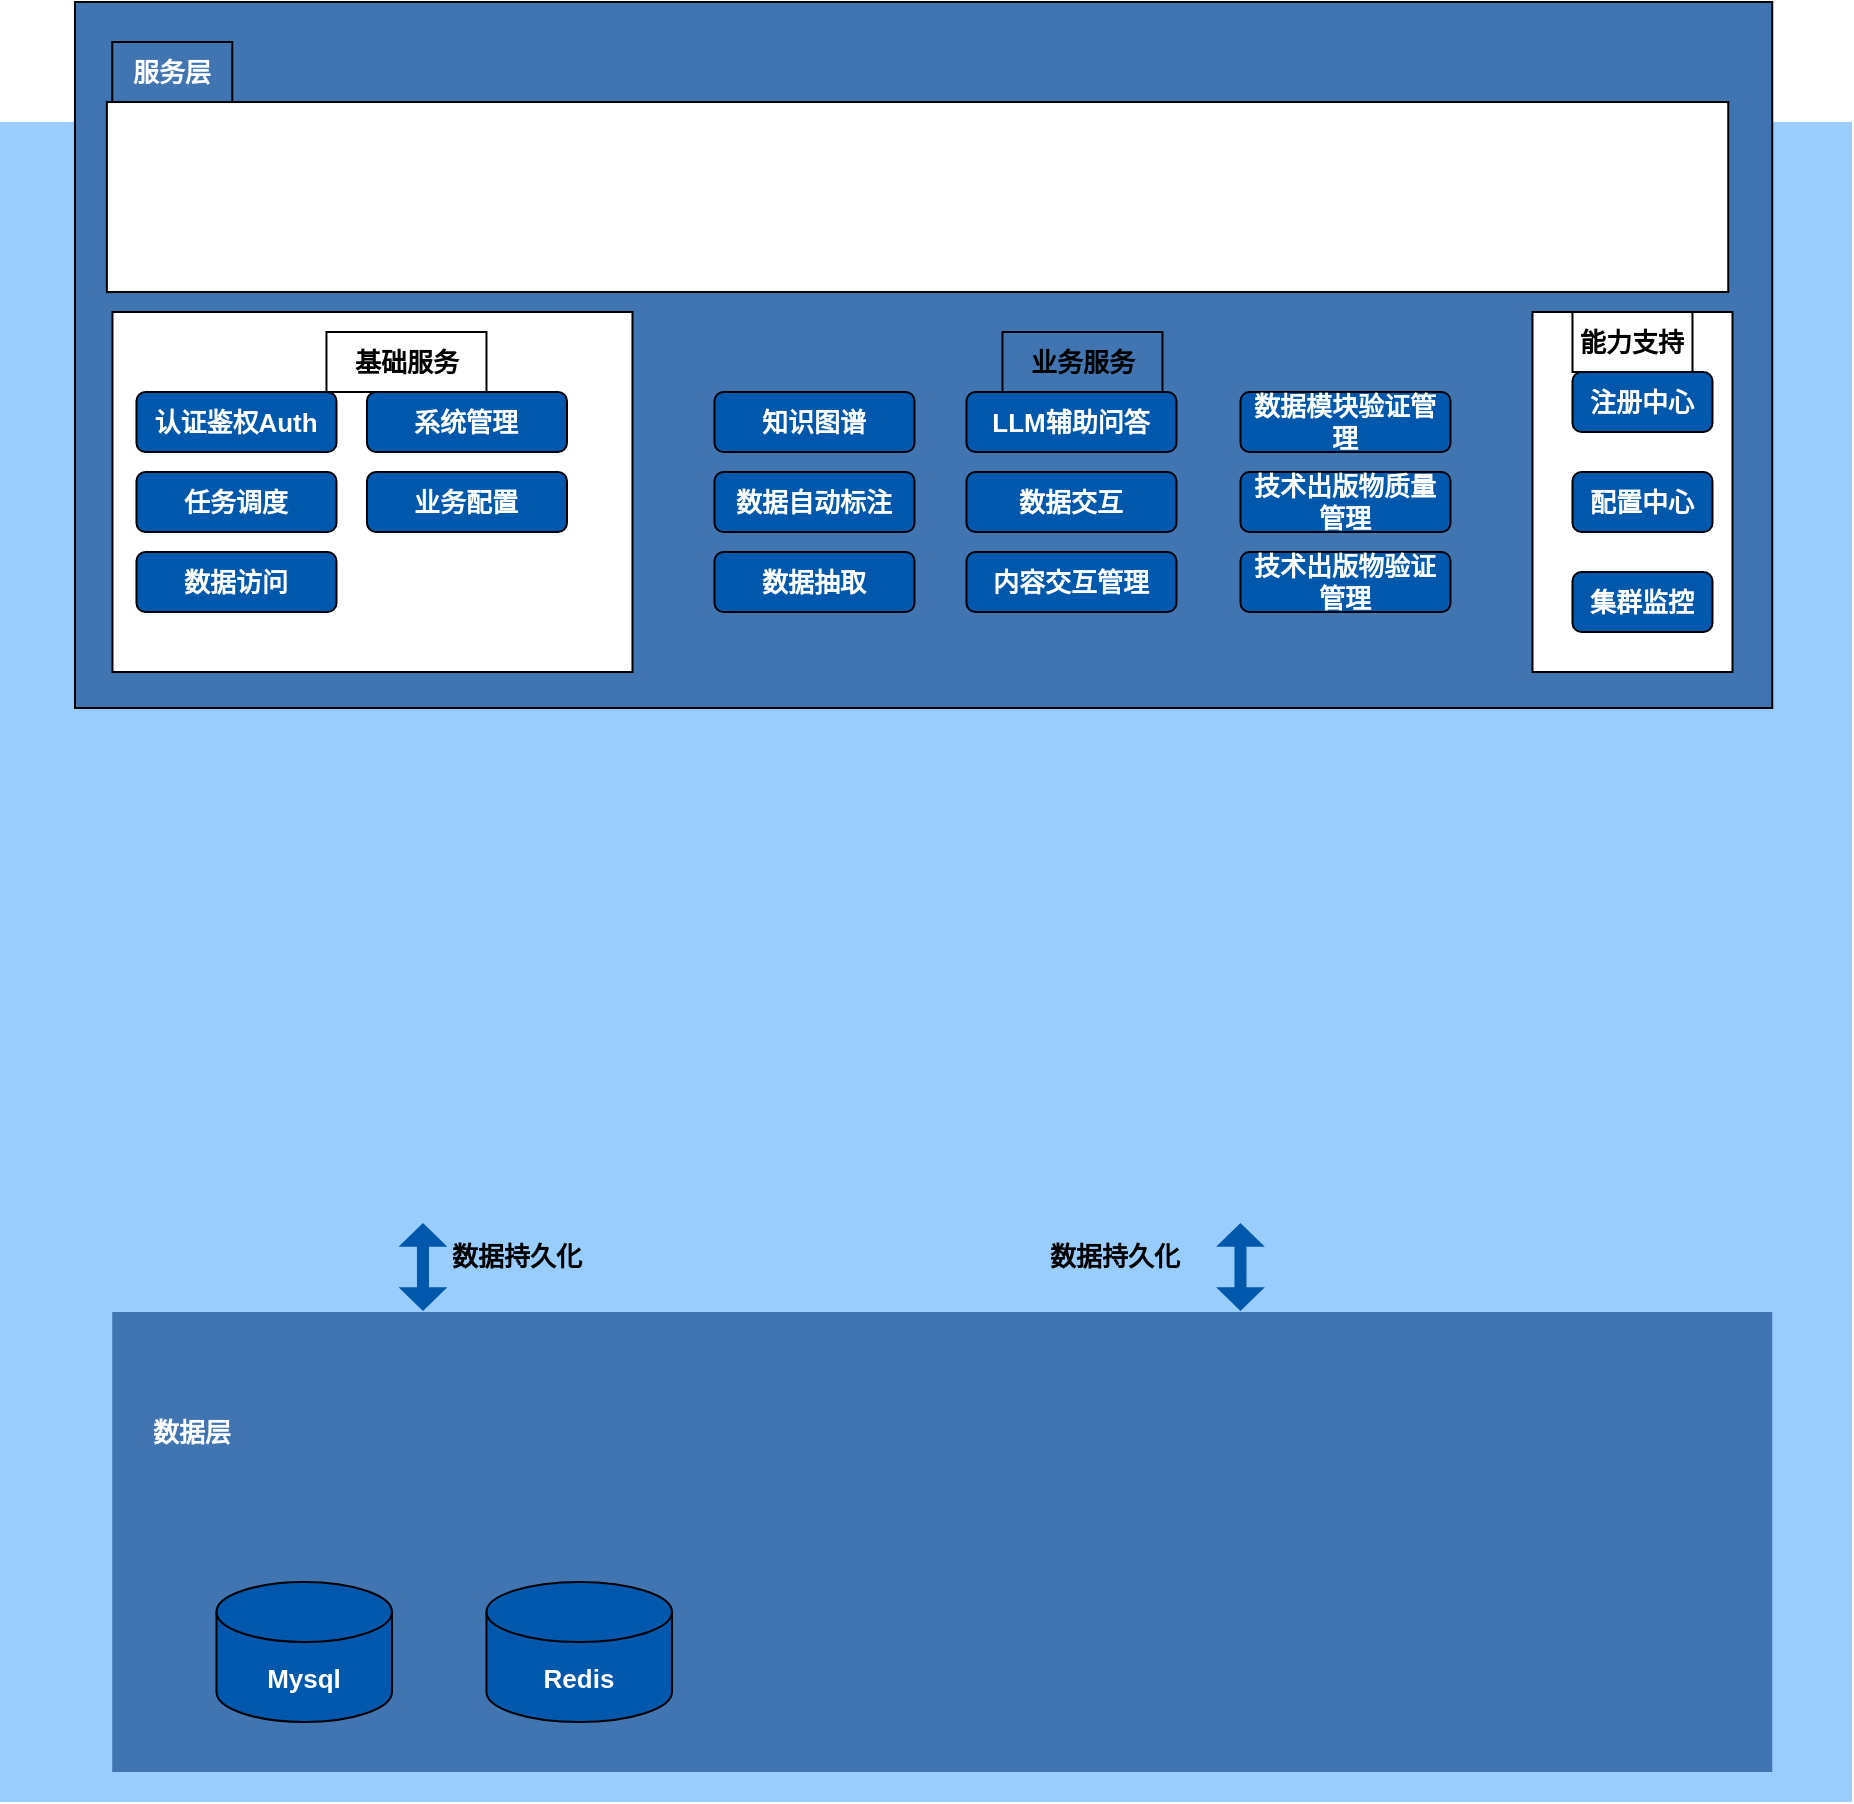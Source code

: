 <mxfile version="24.9.1">
  <diagram name="第 1 页" id="2rpAhfNdgSVbj2Yl61if">
    <mxGraphModel dx="1400" dy="1923" grid="1" gridSize="10" guides="1" tooltips="1" connect="1" arrows="1" fold="1" page="1" pageScale="1" pageWidth="827" pageHeight="1169" math="0" shadow="0">
      <root>
        <mxCell id="0" />
        <mxCell id="1" parent="0" />
        <mxCell id="RlNbZg7kIgTh7L_psRPj-1" value="" style="rounded=0;whiteSpace=wrap;html=1;fillColor=#99CCFF;strokeColor=none;" vertex="1" parent="1">
          <mxGeometry x="44" y="-50" width="926" height="840" as="geometry" />
        </mxCell>
        <mxCell id="RlNbZg7kIgTh7L_psRPj-2" value="" style="rounded=0;whiteSpace=wrap;html=1;fillColor=#4175B1;strokeColor=none;" vertex="1" parent="1">
          <mxGeometry x="100.12" y="545" width="830" height="230" as="geometry" />
        </mxCell>
        <mxCell id="RlNbZg7kIgTh7L_psRPj-4" value="数据层" style="text;html=1;align=center;verticalAlign=middle;whiteSpace=wrap;rounded=0;fontStyle=1;fontSize=13;strokeColor=none;fontColor=#FFFFFF;" vertex="1" parent="1">
          <mxGeometry x="110.12" y="590" width="60" height="30" as="geometry" />
        </mxCell>
        <mxCell id="RlNbZg7kIgTh7L_psRPj-5" value="Mysql" style="shape=cylinder3;whiteSpace=wrap;html=1;boundedLbl=1;backgroundOutline=1;size=15;fontStyle=1;fontSize=13;strokeColor=default;fillColor=#0058AC;fontColor=#FFFFFF;" vertex="1" parent="1">
          <mxGeometry x="152.24" y="680" width="87.76" height="70" as="geometry" />
        </mxCell>
        <mxCell id="RlNbZg7kIgTh7L_psRPj-30" value="" style="rounded=0;whiteSpace=wrap;html=1;fillColor=#4175B1;strokeColor=default;" vertex="1" parent="1">
          <mxGeometry x="81.49" y="-110" width="848.63" height="353" as="geometry" />
        </mxCell>
        <mxCell id="RlNbZg7kIgTh7L_psRPj-31" value="" style="rounded=0;whiteSpace=wrap;html=1;fontStyle=1;fontSize=13;fillColor=#FFFFFF;strokeColor=default;" vertex="1" parent="1">
          <mxGeometry x="100.24" y="45" width="260" height="180" as="geometry" />
        </mxCell>
        <mxCell id="RlNbZg7kIgTh7L_psRPj-32" value="" style="rounded=0;whiteSpace=wrap;html=1;fontStyle=1;fontSize=13;fillColor=#FFFFFF;strokeColor=default;" vertex="1" parent="1">
          <mxGeometry x="810.24" y="45" width="100" height="180" as="geometry" />
        </mxCell>
        <mxCell id="RlNbZg7kIgTh7L_psRPj-33" value="注册中心" style="rounded=1;whiteSpace=wrap;html=1;fontStyle=1;fontSize=13;strokeColor=default;fillColor=#0058AC;fontColor=#FFFFFF;" vertex="1" parent="1">
          <mxGeometry x="830.24" y="75" width="70" height="30" as="geometry" />
        </mxCell>
        <mxCell id="RlNbZg7kIgTh7L_psRPj-34" value="配置中心" style="rounded=1;whiteSpace=wrap;html=1;fontStyle=1;fontSize=13;strokeColor=default;fillColor=#0058AC;fontColor=#FFFFFF;" vertex="1" parent="1">
          <mxGeometry x="830.24" y="125" width="70" height="30" as="geometry" />
        </mxCell>
        <mxCell id="RlNbZg7kIgTh7L_psRPj-35" value="集群监控" style="rounded=1;whiteSpace=wrap;html=1;fontStyle=1;fontSize=13;strokeColor=default;fillColor=#0058AC;fontColor=#FFFFFF;" vertex="1" parent="1">
          <mxGeometry x="830.24" y="175" width="70" height="30" as="geometry" />
        </mxCell>
        <mxCell id="RlNbZg7kIgTh7L_psRPj-36" value="" style="edgeStyle=orthogonalEdgeStyle;rounded=0;orthogonalLoop=1;jettySize=auto;html=1;strokeColor=default;" edge="1" parent="1" source="RlNbZg7kIgTh7L_psRPj-37" target="RlNbZg7kIgTh7L_psRPj-49">
          <mxGeometry relative="1" as="geometry" />
        </mxCell>
        <mxCell id="RlNbZg7kIgTh7L_psRPj-37" value="基础服务" style="text;html=1;align=center;verticalAlign=middle;resizable=0;points=[];autosize=1;strokeColor=default;fillColor=none;fontStyle=1;fontSize=13;" vertex="1" parent="1">
          <mxGeometry x="207.24" y="55" width="80" height="30" as="geometry" />
        </mxCell>
        <mxCell id="RlNbZg7kIgTh7L_psRPj-38" value="认证鉴权Auth" style="rounded=1;whiteSpace=wrap;html=1;fontStyle=1;fontSize=13;strokeColor=default;fillColor=#0058AC;fontColor=#FFFFFF;" vertex="1" parent="1">
          <mxGeometry x="112.24" y="85" width="100" height="30" as="geometry" />
        </mxCell>
        <mxCell id="RlNbZg7kIgTh7L_psRPj-39" value="任务调度" style="rounded=1;whiteSpace=wrap;html=1;fontStyle=1;fontSize=13;strokeColor=default;fillColor=#0058AC;fontColor=#FFFFFF;" vertex="1" parent="1">
          <mxGeometry x="112.24" y="125" width="100" height="30" as="geometry" />
        </mxCell>
        <mxCell id="RlNbZg7kIgTh7L_psRPj-40" value="数据访问" style="rounded=1;whiteSpace=wrap;html=1;fontStyle=1;fontSize=13;strokeColor=default;fillColor=#0058AC;fontColor=#FFFFFF;" vertex="1" parent="1">
          <mxGeometry x="112.24" y="165" width="100" height="30" as="geometry" />
        </mxCell>
        <mxCell id="RlNbZg7kIgTh7L_psRPj-41" value="" style="rounded=0;whiteSpace=wrap;html=1;fontStyle=1;fontSize=13;fillColor=#FFFFFF;strokeColor=default;" vertex="1" parent="1">
          <mxGeometry x="97.44" y="-60" width="810.68" height="95" as="geometry" />
        </mxCell>
        <mxCell id="RlNbZg7kIgTh7L_psRPj-42" value="业务服务" style="text;html=1;align=center;verticalAlign=middle;resizable=0;points=[];autosize=1;strokeColor=default;fillColor=none;fontStyle=1;fontSize=13;" vertex="1" parent="1">
          <mxGeometry x="545.24" y="55" width="80" height="30" as="geometry" />
        </mxCell>
        <mxCell id="RlNbZg7kIgTh7L_psRPj-43" value="知识图谱" style="rounded=1;whiteSpace=wrap;html=1;fontStyle=1;fontSize=13;strokeColor=default;fillColor=#0058AC;fontColor=#FFFFFF;" vertex="1" parent="1">
          <mxGeometry x="401.24" y="85" width="100" height="30" as="geometry" />
        </mxCell>
        <mxCell id="RlNbZg7kIgTh7L_psRPj-44" value="数据自动标注" style="rounded=1;whiteSpace=wrap;html=1;fontStyle=1;fontSize=13;strokeColor=default;fillColor=#0058AC;fontColor=#FFFFFF;" vertex="1" parent="1">
          <mxGeometry x="401.24" y="125" width="100" height="30" as="geometry" />
        </mxCell>
        <mxCell id="RlNbZg7kIgTh7L_psRPj-45" value="数据抽取" style="rounded=1;whiteSpace=wrap;html=1;fontStyle=1;fontSize=13;strokeColor=default;fillColor=#0058AC;fontColor=#FFFFFF;" vertex="1" parent="1">
          <mxGeometry x="401.24" y="165" width="100" height="30" as="geometry" />
        </mxCell>
        <mxCell id="RlNbZg7kIgTh7L_psRPj-46" value="LLM辅助问答" style="rounded=1;whiteSpace=wrap;html=1;fontStyle=1;fontSize=13;strokeColor=default;fillColor=#0058AC;fontColor=#FFFFFF;" vertex="1" parent="1">
          <mxGeometry x="527.24" y="85" width="105" height="30" as="geometry" />
        </mxCell>
        <mxCell id="RlNbZg7kIgTh7L_psRPj-47" value="数据交互" style="rounded=1;whiteSpace=wrap;html=1;fontStyle=1;fontSize=13;strokeColor=default;fillColor=#0058AC;fontColor=#FFFFFF;" vertex="1" parent="1">
          <mxGeometry x="527.24" y="125" width="105" height="30" as="geometry" />
        </mxCell>
        <mxCell id="RlNbZg7kIgTh7L_psRPj-48" value="内容交互管理" style="rounded=1;whiteSpace=wrap;html=1;fontStyle=1;fontSize=13;strokeColor=default;fillColor=#0058AC;fontColor=#FFFFFF;" vertex="1" parent="1">
          <mxGeometry x="527.24" y="165" width="105" height="30" as="geometry" />
        </mxCell>
        <mxCell id="RlNbZg7kIgTh7L_psRPj-49" value="系统管理" style="rounded=1;whiteSpace=wrap;html=1;fontStyle=1;fontSize=13;strokeColor=default;fillColor=#0058AC;fontColor=#FFFFFF;" vertex="1" parent="1">
          <mxGeometry x="227.49" y="85" width="100" height="30" as="geometry" />
        </mxCell>
        <mxCell id="RlNbZg7kIgTh7L_psRPj-50" value="业务配置" style="rounded=1;whiteSpace=wrap;html=1;fontStyle=1;fontSize=13;strokeColor=default;fillColor=#0058AC;fontColor=#FFFFFF;" vertex="1" parent="1">
          <mxGeometry x="227.49" y="125" width="100" height="30" as="geometry" />
        </mxCell>
        <mxCell id="RlNbZg7kIgTh7L_psRPj-51" value="数据模块验证管理" style="rounded=1;whiteSpace=wrap;html=1;fontStyle=1;fontSize=13;strokeColor=default;fillColor=#0058AC;fontColor=#FFFFFF;" vertex="1" parent="1">
          <mxGeometry x="664.24" y="85" width="105" height="30" as="geometry" />
        </mxCell>
        <mxCell id="RlNbZg7kIgTh7L_psRPj-52" value="技术出版物质量管理" style="rounded=1;whiteSpace=wrap;html=1;fontStyle=1;fontSize=13;strokeColor=default;fillColor=#0058AC;fontColor=#FFFFFF;" vertex="1" parent="1">
          <mxGeometry x="664.24" y="125" width="105" height="30" as="geometry" />
        </mxCell>
        <mxCell id="RlNbZg7kIgTh7L_psRPj-53" value="技术出版物验证管理" style="rounded=1;whiteSpace=wrap;html=1;fontStyle=1;fontSize=13;strokeColor=default;fillColor=#0058AC;fontColor=#FFFFFF;" vertex="1" parent="1">
          <mxGeometry x="664.24" y="165" width="105" height="30" as="geometry" />
        </mxCell>
        <mxCell id="RlNbZg7kIgTh7L_psRPj-54" value="能力支持" style="text;html=1;align=center;verticalAlign=middle;whiteSpace=wrap;rounded=0;fontStyle=1;fontSize=13;strokeColor=default;" vertex="1" parent="1">
          <mxGeometry x="830.24" y="45" width="60" height="30" as="geometry" />
        </mxCell>
        <mxCell id="RlNbZg7kIgTh7L_psRPj-55" value="" style="shape=flexArrow;endArrow=classic;startArrow=classic;html=1;rounded=0;width=6;startSize=3.64;endSize=3.64;endWidth=17.388;startWidth=17.388;entryX=0.197;entryY=0.995;entryDx=0;entryDy=0;entryPerimeter=0;fontStyle=1;fontSize=13;strokeColor=none;fillColor=#0058AC;" edge="1" parent="1">
          <mxGeometry width="100" height="100" relative="1" as="geometry">
            <mxPoint x="255.49" y="545" as="sourcePoint" />
            <mxPoint x="255.486" y="500" as="targetPoint" />
          </mxGeometry>
        </mxCell>
        <mxCell id="RlNbZg7kIgTh7L_psRPj-56" value="" style="shape=flexArrow;endArrow=classic;startArrow=classic;html=1;rounded=0;width=6;startSize=3.64;endSize=3.64;endWidth=17.388;startWidth=17.388;entryX=0.197;entryY=0.995;entryDx=0;entryDy=0;entryPerimeter=0;fontStyle=1;fontSize=13;strokeColor=none;fillColor=#0058AC;" edge="1" parent="1">
          <mxGeometry width="100" height="100" relative="1" as="geometry">
            <mxPoint x="664.24" y="545" as="sourcePoint" />
            <mxPoint x="664.236" y="500" as="targetPoint" />
          </mxGeometry>
        </mxCell>
        <mxCell id="RlNbZg7kIgTh7L_psRPj-57" value="数据持久化" style="text;html=1;align=center;verticalAlign=middle;resizable=0;points=[];autosize=1;strokeColor=none;fillColor=none;fontStyle=1;fontSize=13;" vertex="1" parent="1">
          <mxGeometry x="257.49" y="502" width="90" height="30" as="geometry" />
        </mxCell>
        <mxCell id="RlNbZg7kIgTh7L_psRPj-58" value="数据持久化" style="text;html=1;align=center;verticalAlign=middle;resizable=0;points=[];autosize=1;strokeColor=none;fillColor=none;fontStyle=1;fontSize=13;" vertex="1" parent="1">
          <mxGeometry x="556.49" y="502" width="90" height="30" as="geometry" />
        </mxCell>
        <mxCell id="RlNbZg7kIgTh7L_psRPj-59" value="服务层" style="text;html=1;align=center;verticalAlign=middle;whiteSpace=wrap;rounded=0;fontStyle=1;fontSize=13;strokeColor=default;fontColor=#FFFFFF;" vertex="1" parent="1">
          <mxGeometry x="100.12" y="-90" width="60" height="30" as="geometry" />
        </mxCell>
        <mxCell id="RlNbZg7kIgTh7L_psRPj-61" value="Redis" style="shape=cylinder3;whiteSpace=wrap;html=1;boundedLbl=1;backgroundOutline=1;size=15;fontStyle=1;fontSize=13;strokeColor=default;fillColor=#0058AC;fontColor=#FFFFFF;" vertex="1" parent="1">
          <mxGeometry x="287.24" y="680" width="92.76" height="70" as="geometry" />
        </mxCell>
      </root>
    </mxGraphModel>
  </diagram>
</mxfile>
